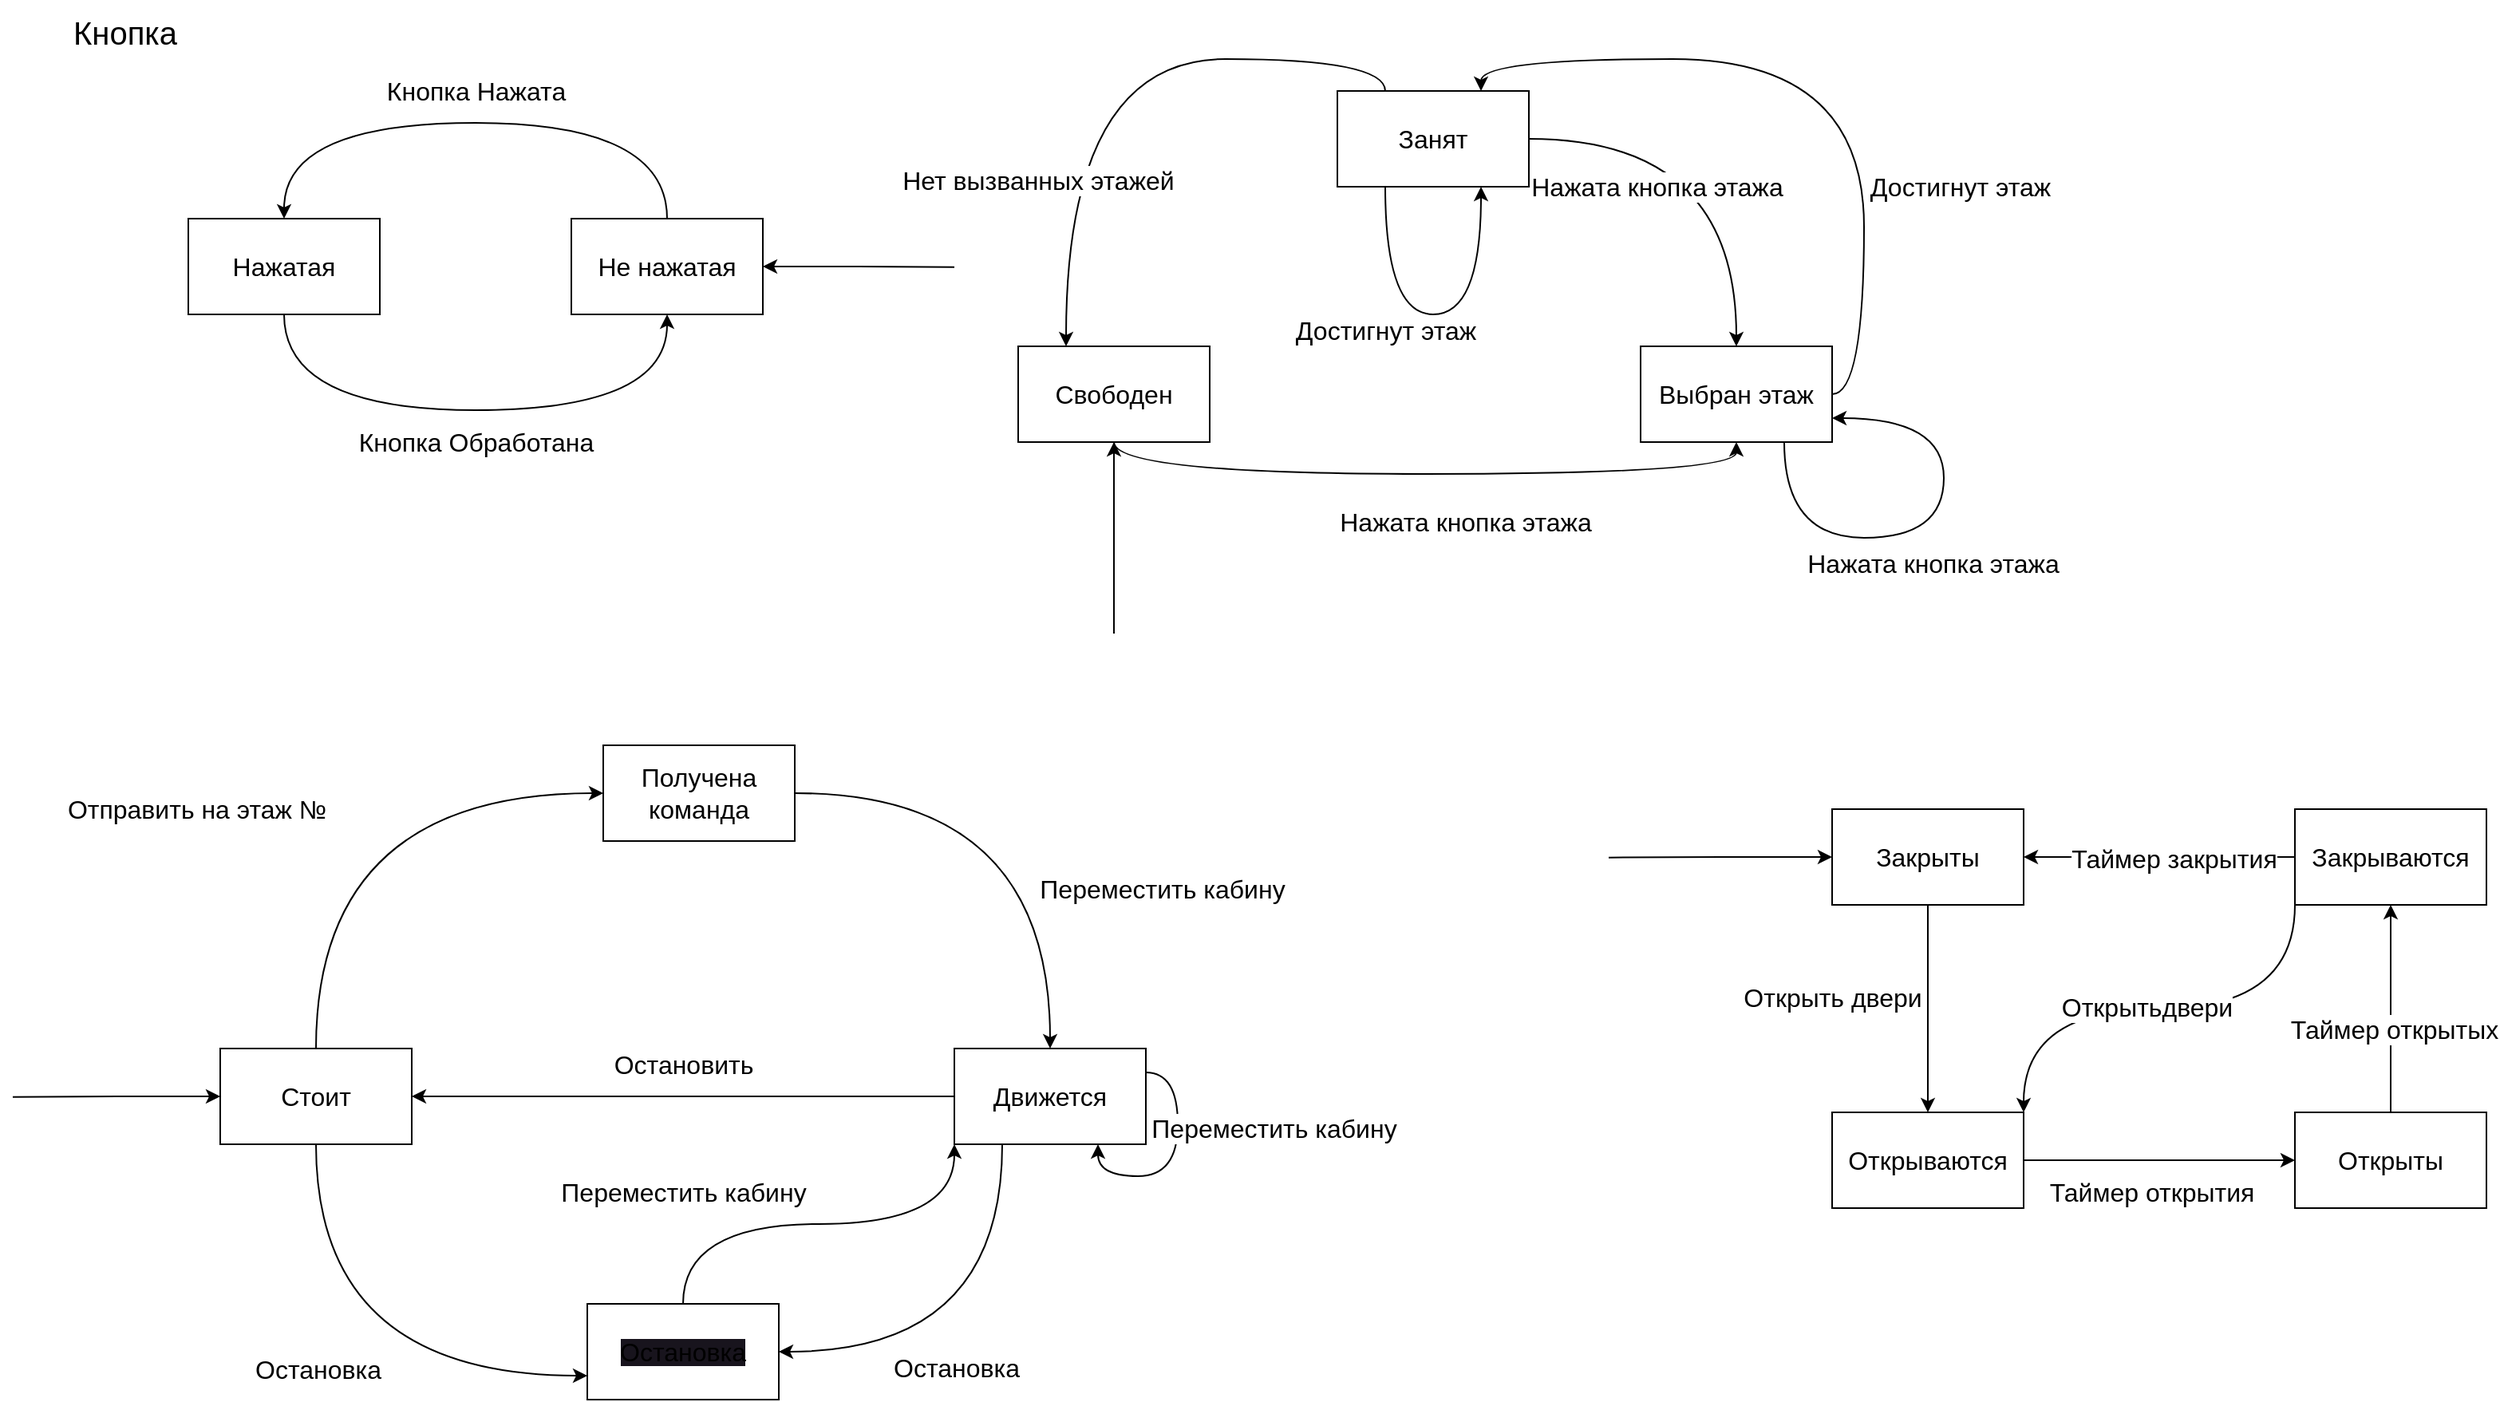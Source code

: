 <mxfile version="24.4.0" type="device">
  <diagram name="Page-1" id="58cdce13-f638-feb5-8d6f-7d28b1aa9fa0">
    <mxGraphModel dx="1004" dy="694" grid="1" gridSize="10" guides="1" tooltips="1" connect="1" arrows="1" fold="1" page="1" pageScale="1" pageWidth="1100" pageHeight="850" background="none" math="0" shadow="0">
      <root>
        <mxCell id="0" />
        <mxCell id="1" parent="0" />
        <mxCell id="8HFCMOC2fO_R-oTeLwZA-4" style="edgeStyle=orthogonalEdgeStyle;rounded=0;orthogonalLoop=1;jettySize=auto;html=1;exitX=0.5;exitY=1;exitDx=0;exitDy=0;entryX=0.5;entryY=1;entryDx=0;entryDy=0;curved=1;" parent="1" source="8HFCMOC2fO_R-oTeLwZA-1" target="8HFCMOC2fO_R-oTeLwZA-2" edge="1">
          <mxGeometry relative="1" as="geometry">
            <Array as="points">
              <mxPoint x="220" y="280" />
              <mxPoint x="460" y="280" />
            </Array>
          </mxGeometry>
        </mxCell>
        <mxCell id="8HFCMOC2fO_R-oTeLwZA-5" value="Кнопка Обработана" style="edgeLabel;html=1;align=center;verticalAlign=middle;resizable=0;points=[];fontSize=16;" parent="8HFCMOC2fO_R-oTeLwZA-4" vertex="1" connectable="0">
          <mxGeometry x="0.125" y="-1" relative="1" as="geometry">
            <mxPoint x="-23" y="19" as="offset" />
          </mxGeometry>
        </mxCell>
        <mxCell id="8HFCMOC2fO_R-oTeLwZA-1" value="Нажатая" style="rounded=0;whiteSpace=wrap;html=1;fontSize=16;" parent="1" vertex="1">
          <mxGeometry x="160" y="160" width="120" height="60" as="geometry" />
        </mxCell>
        <mxCell id="8HFCMOC2fO_R-oTeLwZA-3" style="edgeStyle=orthogonalEdgeStyle;rounded=0;orthogonalLoop=1;jettySize=auto;html=1;exitX=0.5;exitY=0;exitDx=0;exitDy=0;entryX=0.5;entryY=0;entryDx=0;entryDy=0;curved=1;" parent="1" source="8HFCMOC2fO_R-oTeLwZA-2" target="8HFCMOC2fO_R-oTeLwZA-1" edge="1">
          <mxGeometry relative="1" as="geometry">
            <Array as="points">
              <mxPoint x="460" y="100" />
              <mxPoint x="220" y="100" />
            </Array>
          </mxGeometry>
        </mxCell>
        <mxCell id="8HFCMOC2fO_R-oTeLwZA-7" value="Кнопка Нажата" style="edgeLabel;html=1;align=center;verticalAlign=middle;resizable=0;points=[];fontSize=16;" parent="8HFCMOC2fO_R-oTeLwZA-3" vertex="1" connectable="0">
          <mxGeometry x="0.036" y="3" relative="1" as="geometry">
            <mxPoint x="6" y="-23" as="offset" />
          </mxGeometry>
        </mxCell>
        <mxCell id="8HFCMOC2fO_R-oTeLwZA-61" style="edgeStyle=orthogonalEdgeStyle;rounded=0;orthogonalLoop=1;jettySize=auto;html=1;exitX=1;exitY=0.5;exitDx=0;exitDy=0;startArrow=classic;startFill=1;endArrow=none;endFill=0;" parent="1" source="8HFCMOC2fO_R-oTeLwZA-2" edge="1">
          <mxGeometry relative="1" as="geometry">
            <mxPoint x="640" y="190.333" as="targetPoint" />
          </mxGeometry>
        </mxCell>
        <mxCell id="8HFCMOC2fO_R-oTeLwZA-2" value="Не нажатая" style="rounded=0;whiteSpace=wrap;html=1;fontSize=16;" parent="1" vertex="1">
          <mxGeometry x="400" y="160" width="120" height="60" as="geometry" />
        </mxCell>
        <mxCell id="8HFCMOC2fO_R-oTeLwZA-8" value="&lt;font style=&quot;font-size: 20px;&quot;&gt;Кнопка&lt;/font&gt;" style="text;html=1;align=center;verticalAlign=middle;resizable=0;points=[];autosize=1;strokeColor=none;fillColor=none;" parent="1" vertex="1">
          <mxGeometry x="75" y="23" width="90" height="40" as="geometry" />
        </mxCell>
        <mxCell id="8HFCMOC2fO_R-oTeLwZA-14" style="edgeStyle=orthogonalEdgeStyle;rounded=0;orthogonalLoop=1;jettySize=auto;html=1;exitX=0.25;exitY=0;exitDx=0;exitDy=0;entryX=0.25;entryY=0;entryDx=0;entryDy=0;curved=1;" parent="1" source="8HFCMOC2fO_R-oTeLwZA-9" target="8HFCMOC2fO_R-oTeLwZA-10" edge="1">
          <mxGeometry relative="1" as="geometry" />
        </mxCell>
        <mxCell id="8HFCMOC2fO_R-oTeLwZA-24" value="&amp;nbsp;Нет вызванных этажей" style="edgeLabel;html=1;align=center;verticalAlign=middle;resizable=0;points=[];fontSize=16;" parent="8HFCMOC2fO_R-oTeLwZA-14" vertex="1" connectable="0">
          <mxGeometry x="0.477" y="11" relative="1" as="geometry">
            <mxPoint x="-31" as="offset" />
          </mxGeometry>
        </mxCell>
        <mxCell id="8HFCMOC2fO_R-oTeLwZA-15" style="edgeStyle=orthogonalEdgeStyle;rounded=0;orthogonalLoop=1;jettySize=auto;html=1;exitX=1;exitY=0.5;exitDx=0;exitDy=0;entryX=0.5;entryY=0;entryDx=0;entryDy=0;curved=1;" parent="1" source="8HFCMOC2fO_R-oTeLwZA-9" target="8HFCMOC2fO_R-oTeLwZA-11" edge="1">
          <mxGeometry relative="1" as="geometry" />
        </mxCell>
        <mxCell id="8HFCMOC2fO_R-oTeLwZA-18" style="edgeStyle=orthogonalEdgeStyle;rounded=0;orthogonalLoop=1;jettySize=auto;html=1;exitX=0.25;exitY=1;exitDx=0;exitDy=0;entryX=0.75;entryY=1;entryDx=0;entryDy=0;curved=1;" parent="1" source="8HFCMOC2fO_R-oTeLwZA-9" target="8HFCMOC2fO_R-oTeLwZA-9" edge="1">
          <mxGeometry relative="1" as="geometry">
            <mxPoint x="909.857" y="240" as="targetPoint" />
            <Array as="points">
              <mxPoint x="910" y="220" />
              <mxPoint x="970" y="220" />
            </Array>
          </mxGeometry>
        </mxCell>
        <mxCell id="8HFCMOC2fO_R-oTeLwZA-9" value="Занят" style="rounded=0;whiteSpace=wrap;html=1;fontSize=16;" parent="1" vertex="1">
          <mxGeometry x="880" y="80" width="120" height="60" as="geometry" />
        </mxCell>
        <mxCell id="8HFCMOC2fO_R-oTeLwZA-12" style="edgeStyle=orthogonalEdgeStyle;rounded=0;orthogonalLoop=1;jettySize=auto;html=1;exitX=0.5;exitY=1;exitDx=0;exitDy=0;entryX=0.5;entryY=1;entryDx=0;entryDy=0;curved=1;" parent="1" source="8HFCMOC2fO_R-oTeLwZA-10" target="8HFCMOC2fO_R-oTeLwZA-11" edge="1">
          <mxGeometry relative="1" as="geometry" />
        </mxCell>
        <mxCell id="8HFCMOC2fO_R-oTeLwZA-60" style="edgeStyle=orthogonalEdgeStyle;rounded=0;orthogonalLoop=1;jettySize=auto;html=1;exitX=0.5;exitY=1;exitDx=0;exitDy=0;endArrow=none;endFill=0;startArrow=classic;startFill=1;" parent="1" source="8HFCMOC2fO_R-oTeLwZA-10" edge="1">
          <mxGeometry relative="1" as="geometry">
            <mxPoint x="740" y="420" as="targetPoint" />
          </mxGeometry>
        </mxCell>
        <mxCell id="8HFCMOC2fO_R-oTeLwZA-10" value="Свободен" style="rounded=0;whiteSpace=wrap;html=1;fontSize=16;" parent="1" vertex="1">
          <mxGeometry x="680" y="240" width="120" height="60" as="geometry" />
        </mxCell>
        <mxCell id="8HFCMOC2fO_R-oTeLwZA-13" style="edgeStyle=orthogonalEdgeStyle;rounded=0;orthogonalLoop=1;jettySize=auto;html=1;exitX=1;exitY=0.5;exitDx=0;exitDy=0;entryX=0.75;entryY=0;entryDx=0;entryDy=0;curved=1;" parent="1" source="8HFCMOC2fO_R-oTeLwZA-11" target="8HFCMOC2fO_R-oTeLwZA-9" edge="1">
          <mxGeometry relative="1" as="geometry" />
        </mxCell>
        <mxCell id="8HFCMOC2fO_R-oTeLwZA-19" value="Нажата кнопка этажа" style="edgeLabel;html=1;align=center;verticalAlign=middle;resizable=0;points=[];fontSize=16;" parent="8HFCMOC2fO_R-oTeLwZA-13" vertex="1" connectable="0">
          <mxGeometry x="-0.381" relative="1" as="geometry">
            <mxPoint x="-130" y="1" as="offset" />
          </mxGeometry>
        </mxCell>
        <mxCell id="8HFCMOC2fO_R-oTeLwZA-21" value="Достигнут этаж" style="edgeLabel;html=1;align=center;verticalAlign=middle;resizable=0;points=[];fontSize=16;" parent="8HFCMOC2fO_R-oTeLwZA-13" vertex="1" connectable="0">
          <mxGeometry x="-0.626" y="3" relative="1" as="geometry">
            <mxPoint x="63" y="-59" as="offset" />
          </mxGeometry>
        </mxCell>
        <mxCell id="8HFCMOC2fO_R-oTeLwZA-17" style="edgeStyle=orthogonalEdgeStyle;rounded=0;orthogonalLoop=1;jettySize=auto;html=1;exitX=0.75;exitY=1;exitDx=0;exitDy=0;entryX=1;entryY=0.75;entryDx=0;entryDy=0;curved=1;" parent="1" source="8HFCMOC2fO_R-oTeLwZA-11" target="8HFCMOC2fO_R-oTeLwZA-11" edge="1">
          <mxGeometry relative="1" as="geometry">
            <mxPoint x="1210" y="290" as="targetPoint" />
            <Array as="points">
              <mxPoint x="1160" y="360" />
              <mxPoint x="1260" y="360" />
              <mxPoint x="1260" y="285" />
            </Array>
          </mxGeometry>
        </mxCell>
        <mxCell id="8HFCMOC2fO_R-oTeLwZA-11" value="Выбран этаж" style="rounded=0;whiteSpace=wrap;html=1;fontSize=16;" parent="1" vertex="1">
          <mxGeometry x="1070" y="240" width="120" height="60" as="geometry" />
        </mxCell>
        <mxCell id="8HFCMOC2fO_R-oTeLwZA-20" value="Нажата кнопка этажа" style="edgeLabel;html=1;align=center;verticalAlign=middle;resizable=0;points=[];fontSize=16;" parent="1" vertex="1" connectable="0">
          <mxGeometry x="960" y="350.001" as="geometry" />
        </mxCell>
        <mxCell id="8HFCMOC2fO_R-oTeLwZA-22" value="Нажата кнопка этажа" style="edgeLabel;html=1;align=center;verticalAlign=middle;resizable=0;points=[];fontSize=16;" parent="1" vertex="1" connectable="0">
          <mxGeometry x="1050" y="210.001" as="geometry">
            <mxPoint x="203" y="166" as="offset" />
          </mxGeometry>
        </mxCell>
        <mxCell id="8HFCMOC2fO_R-oTeLwZA-23" value="Достигнут этаж" style="edgeLabel;html=1;align=center;verticalAlign=middle;resizable=0;points=[];fontSize=16;" parent="1" vertex="1" connectable="0">
          <mxGeometry x="910" y="230.001" as="geometry" />
        </mxCell>
        <mxCell id="8HFCMOC2fO_R-oTeLwZA-28" style="edgeStyle=orthogonalEdgeStyle;rounded=0;orthogonalLoop=1;jettySize=auto;html=1;exitX=0.5;exitY=0;exitDx=0;exitDy=0;entryX=0;entryY=0.5;entryDx=0;entryDy=0;curved=1;" parent="1" source="8HFCMOC2fO_R-oTeLwZA-25" target="8HFCMOC2fO_R-oTeLwZA-26" edge="1">
          <mxGeometry relative="1" as="geometry" />
        </mxCell>
        <mxCell id="8HFCMOC2fO_R-oTeLwZA-33" value="Отправить на этаж №" style="edgeLabel;html=1;align=center;verticalAlign=middle;resizable=0;points=[];fontSize=16;" parent="8HFCMOC2fO_R-oTeLwZA-28" vertex="1" connectable="0">
          <mxGeometry x="-0.469" y="-1" relative="1" as="geometry">
            <mxPoint x="-76" y="-60" as="offset" />
          </mxGeometry>
        </mxCell>
        <mxCell id="8HFCMOC2fO_R-oTeLwZA-59" style="edgeStyle=orthogonalEdgeStyle;rounded=0;orthogonalLoop=1;jettySize=auto;html=1;exitX=0;exitY=0.5;exitDx=0;exitDy=0;startArrow=classic;startFill=1;endArrow=none;endFill=0;" parent="1" source="8HFCMOC2fO_R-oTeLwZA-25" edge="1">
          <mxGeometry relative="1" as="geometry">
            <mxPoint x="50" y="710.333" as="targetPoint" />
          </mxGeometry>
        </mxCell>
        <mxCell id="ngimooDo5sWMY0rWT6id-6" style="edgeStyle=orthogonalEdgeStyle;rounded=0;orthogonalLoop=1;jettySize=auto;html=1;exitX=0.5;exitY=1;exitDx=0;exitDy=0;entryX=0;entryY=0.75;entryDx=0;entryDy=0;curved=1;" edge="1" parent="1" source="8HFCMOC2fO_R-oTeLwZA-25" target="ngimooDo5sWMY0rWT6id-1">
          <mxGeometry relative="1" as="geometry" />
        </mxCell>
        <mxCell id="ngimooDo5sWMY0rWT6id-7" value="&lt;font style=&quot;font-size: 16px;&quot;&gt;Остановка&lt;/font&gt;" style="edgeLabel;html=1;align=center;verticalAlign=middle;resizable=0;points=[];" vertex="1" connectable="0" parent="ngimooDo5sWMY0rWT6id-6">
          <mxGeometry x="-0.107" y="1" relative="1" as="geometry">
            <mxPoint as="offset" />
          </mxGeometry>
        </mxCell>
        <mxCell id="8HFCMOC2fO_R-oTeLwZA-25" value="Стоит" style="rounded=0;whiteSpace=wrap;html=1;fontSize=16;" parent="1" vertex="1">
          <mxGeometry x="180" y="680" width="120" height="60" as="geometry" />
        </mxCell>
        <mxCell id="8HFCMOC2fO_R-oTeLwZA-29" style="edgeStyle=orthogonalEdgeStyle;rounded=0;orthogonalLoop=1;jettySize=auto;html=1;exitX=1;exitY=0.5;exitDx=0;exitDy=0;entryX=0.5;entryY=0;entryDx=0;entryDy=0;curved=1;" parent="1" source="8HFCMOC2fO_R-oTeLwZA-26" target="8HFCMOC2fO_R-oTeLwZA-27" edge="1">
          <mxGeometry relative="1" as="geometry" />
        </mxCell>
        <mxCell id="8HFCMOC2fO_R-oTeLwZA-31" value="Переместить кабину" style="edgeLabel;html=1;align=center;verticalAlign=middle;resizable=0;points=[];fontSize=16;" parent="8HFCMOC2fO_R-oTeLwZA-29" vertex="1" connectable="0">
          <mxGeometry x="-0.019" y="-1" relative="1" as="geometry">
            <mxPoint x="73" y="59" as="offset" />
          </mxGeometry>
        </mxCell>
        <mxCell id="8HFCMOC2fO_R-oTeLwZA-26" value="Получена команда" style="rounded=0;whiteSpace=wrap;html=1;fontSize=16;" parent="1" vertex="1">
          <mxGeometry x="420" y="490" width="120" height="60" as="geometry" />
        </mxCell>
        <mxCell id="8HFCMOC2fO_R-oTeLwZA-38" style="edgeStyle=orthogonalEdgeStyle;rounded=0;orthogonalLoop=1;jettySize=auto;html=1;exitX=0.25;exitY=1;exitDx=0;exitDy=0;entryX=1;entryY=0.5;entryDx=0;entryDy=0;curved=1;" parent="1" source="8HFCMOC2fO_R-oTeLwZA-27" target="ngimooDo5sWMY0rWT6id-1" edge="1">
          <mxGeometry relative="1" as="geometry" />
        </mxCell>
        <mxCell id="8HFCMOC2fO_R-oTeLwZA-39" value="Остановка" style="edgeLabel;html=1;align=center;verticalAlign=middle;resizable=0;points=[];fontSize=16;" parent="8HFCMOC2fO_R-oTeLwZA-38" vertex="1" connectable="0">
          <mxGeometry x="0.198" y="3" relative="1" as="geometry">
            <mxPoint x="2" y="7" as="offset" />
          </mxGeometry>
        </mxCell>
        <mxCell id="ngimooDo5sWMY0rWT6id-4" style="edgeStyle=orthogonalEdgeStyle;rounded=0;orthogonalLoop=1;jettySize=auto;html=1;exitX=0;exitY=0.5;exitDx=0;exitDy=0;entryX=1;entryY=0.5;entryDx=0;entryDy=0;" edge="1" parent="1" source="8HFCMOC2fO_R-oTeLwZA-27" target="8HFCMOC2fO_R-oTeLwZA-25">
          <mxGeometry relative="1" as="geometry" />
        </mxCell>
        <mxCell id="ngimooDo5sWMY0rWT6id-5" value="&lt;font style=&quot;font-size: 16px;&quot;&gt;Остановить&lt;/font&gt;" style="edgeLabel;html=1;align=center;verticalAlign=middle;resizable=0;points=[];" vertex="1" connectable="0" parent="ngimooDo5sWMY0rWT6id-4">
          <mxGeometry x="0.327" y="-3" relative="1" as="geometry">
            <mxPoint x="55" y="-17" as="offset" />
          </mxGeometry>
        </mxCell>
        <mxCell id="8HFCMOC2fO_R-oTeLwZA-27" value="Движется" style="rounded=0;whiteSpace=wrap;html=1;fontSize=16;" parent="1" vertex="1">
          <mxGeometry x="640" y="680" width="120" height="60" as="geometry" />
        </mxCell>
        <mxCell id="8HFCMOC2fO_R-oTeLwZA-36" style="edgeStyle=orthogonalEdgeStyle;rounded=0;orthogonalLoop=1;jettySize=auto;html=1;exitX=1;exitY=0.25;exitDx=0;exitDy=0;entryX=0.75;entryY=1;entryDx=0;entryDy=0;curved=1;" parent="1" source="8HFCMOC2fO_R-oTeLwZA-27" target="8HFCMOC2fO_R-oTeLwZA-27" edge="1">
          <mxGeometry relative="1" as="geometry" />
        </mxCell>
        <mxCell id="8HFCMOC2fO_R-oTeLwZA-37" value="Переместить кабину" style="edgeLabel;html=1;align=center;verticalAlign=middle;resizable=0;points=[];fontSize=16;" parent="1" vertex="1" connectable="0">
          <mxGeometry x="840.003" y="730.0" as="geometry" />
        </mxCell>
        <mxCell id="8HFCMOC2fO_R-oTeLwZA-45" style="edgeStyle=orthogonalEdgeStyle;rounded=0;orthogonalLoop=1;jettySize=auto;html=1;exitX=0.5;exitY=1;exitDx=0;exitDy=0;entryX=0.5;entryY=0;entryDx=0;entryDy=0;" parent="1" source="8HFCMOC2fO_R-oTeLwZA-41" target="8HFCMOC2fO_R-oTeLwZA-42" edge="1">
          <mxGeometry relative="1" as="geometry" />
        </mxCell>
        <mxCell id="8HFCMOC2fO_R-oTeLwZA-52" value="Открыть двери" style="edgeLabel;html=1;align=center;verticalAlign=middle;resizable=0;points=[];fontSize=16;" parent="8HFCMOC2fO_R-oTeLwZA-45" vertex="1" connectable="0">
          <mxGeometry x="-0.11" y="-3" relative="1" as="geometry">
            <mxPoint x="-57" as="offset" />
          </mxGeometry>
        </mxCell>
        <mxCell id="8HFCMOC2fO_R-oTeLwZA-58" style="edgeStyle=orthogonalEdgeStyle;rounded=0;orthogonalLoop=1;jettySize=auto;html=1;exitX=0;exitY=0.5;exitDx=0;exitDy=0;startArrow=classic;startFill=1;endArrow=none;endFill=0;" parent="1" source="8HFCMOC2fO_R-oTeLwZA-41" edge="1">
          <mxGeometry relative="1" as="geometry">
            <mxPoint x="1050" y="560.333" as="targetPoint" />
          </mxGeometry>
        </mxCell>
        <mxCell id="8HFCMOC2fO_R-oTeLwZA-41" value="Закрыты" style="rounded=0;whiteSpace=wrap;html=1;fontSize=16;" parent="1" vertex="1">
          <mxGeometry x="1190" y="530" width="120" height="60" as="geometry" />
        </mxCell>
        <mxCell id="8HFCMOC2fO_R-oTeLwZA-46" style="edgeStyle=orthogonalEdgeStyle;rounded=0;orthogonalLoop=1;jettySize=auto;html=1;exitX=1;exitY=0.5;exitDx=0;exitDy=0;entryX=0;entryY=0.5;entryDx=0;entryDy=0;" parent="1" source="8HFCMOC2fO_R-oTeLwZA-42" target="8HFCMOC2fO_R-oTeLwZA-43" edge="1">
          <mxGeometry relative="1" as="geometry" />
        </mxCell>
        <mxCell id="8HFCMOC2fO_R-oTeLwZA-53" value="Таймер открытия" style="edgeLabel;html=1;align=center;verticalAlign=middle;resizable=0;points=[];fontSize=16;" parent="8HFCMOC2fO_R-oTeLwZA-46" vertex="1" connectable="0">
          <mxGeometry x="-0.059" y="-3" relative="1" as="geometry">
            <mxPoint y="17" as="offset" />
          </mxGeometry>
        </mxCell>
        <mxCell id="8HFCMOC2fO_R-oTeLwZA-42" value="Открываются" style="rounded=0;whiteSpace=wrap;html=1;fontSize=16;" parent="1" vertex="1">
          <mxGeometry x="1190" y="720" width="120" height="60" as="geometry" />
        </mxCell>
        <mxCell id="8HFCMOC2fO_R-oTeLwZA-47" style="edgeStyle=orthogonalEdgeStyle;rounded=0;orthogonalLoop=1;jettySize=auto;html=1;exitX=0.5;exitY=0;exitDx=0;exitDy=0;entryX=0.5;entryY=1;entryDx=0;entryDy=0;" parent="1" source="8HFCMOC2fO_R-oTeLwZA-43" target="8HFCMOC2fO_R-oTeLwZA-44" edge="1">
          <mxGeometry relative="1" as="geometry" />
        </mxCell>
        <mxCell id="8HFCMOC2fO_R-oTeLwZA-54" value="Таймер открытых" style="edgeLabel;html=1;align=center;verticalAlign=middle;resizable=0;points=[];fontSize=16;" parent="8HFCMOC2fO_R-oTeLwZA-47" vertex="1" connectable="0">
          <mxGeometry x="-0.197" y="-2" relative="1" as="geometry">
            <mxPoint as="offset" />
          </mxGeometry>
        </mxCell>
        <mxCell id="8HFCMOC2fO_R-oTeLwZA-43" value="Открыты" style="rounded=0;whiteSpace=wrap;html=1;fontSize=16;" parent="1" vertex="1">
          <mxGeometry x="1480" y="720" width="120" height="60" as="geometry" />
        </mxCell>
        <mxCell id="8HFCMOC2fO_R-oTeLwZA-48" style="edgeStyle=orthogonalEdgeStyle;rounded=0;orthogonalLoop=1;jettySize=auto;html=1;exitX=0;exitY=0.5;exitDx=0;exitDy=0;entryX=1;entryY=0.5;entryDx=0;entryDy=0;" parent="1" source="8HFCMOC2fO_R-oTeLwZA-44" target="8HFCMOC2fO_R-oTeLwZA-41" edge="1">
          <mxGeometry relative="1" as="geometry" />
        </mxCell>
        <mxCell id="8HFCMOC2fO_R-oTeLwZA-55" value="Таймер закрытия" style="edgeLabel;html=1;align=center;verticalAlign=middle;resizable=0;points=[];fontSize=16;" parent="8HFCMOC2fO_R-oTeLwZA-48" vertex="1" connectable="0">
          <mxGeometry x="-0.098" y="1" relative="1" as="geometry">
            <mxPoint as="offset" />
          </mxGeometry>
        </mxCell>
        <mxCell id="8HFCMOC2fO_R-oTeLwZA-51" style="edgeStyle=orthogonalEdgeStyle;rounded=0;orthogonalLoop=1;jettySize=auto;html=1;exitX=0;exitY=1;exitDx=0;exitDy=0;entryX=1;entryY=0;entryDx=0;entryDy=0;curved=1;" parent="1" source="8HFCMOC2fO_R-oTeLwZA-44" target="8HFCMOC2fO_R-oTeLwZA-42" edge="1">
          <mxGeometry relative="1" as="geometry" />
        </mxCell>
        <mxCell id="8HFCMOC2fO_R-oTeLwZA-56" value="Открытьдвери" style="edgeLabel;html=1;align=center;verticalAlign=middle;resizable=0;points=[];fontSize=16;" parent="8HFCMOC2fO_R-oTeLwZA-51" vertex="1" connectable="0">
          <mxGeometry x="0.056" y="-1" relative="1" as="geometry">
            <mxPoint as="offset" />
          </mxGeometry>
        </mxCell>
        <mxCell id="8HFCMOC2fO_R-oTeLwZA-44" value="Закрываются" style="rounded=0;whiteSpace=wrap;html=1;fontSize=16;" parent="1" vertex="1">
          <mxGeometry x="1480" y="530" width="120" height="60" as="geometry" />
        </mxCell>
        <mxCell id="ngimooDo5sWMY0rWT6id-2" style="edgeStyle=orthogonalEdgeStyle;rounded=0;orthogonalLoop=1;jettySize=auto;html=1;exitX=0.5;exitY=0;exitDx=0;exitDy=0;entryX=0;entryY=1;entryDx=0;entryDy=0;curved=1;" edge="1" parent="1" source="ngimooDo5sWMY0rWT6id-1" target="8HFCMOC2fO_R-oTeLwZA-27">
          <mxGeometry relative="1" as="geometry" />
        </mxCell>
        <mxCell id="ngimooDo5sWMY0rWT6id-3" value="&lt;span style=&quot;font-size: 16px;&quot;&gt;Переместить кабину&lt;/span&gt;" style="edgeLabel;html=1;align=center;verticalAlign=middle;resizable=0;points=[];" vertex="1" connectable="0" parent="ngimooDo5sWMY0rWT6id-2">
          <mxGeometry x="0.141" relative="1" as="geometry">
            <mxPoint x="-104" y="-20" as="offset" />
          </mxGeometry>
        </mxCell>
        <mxCell id="ngimooDo5sWMY0rWT6id-1" value="&lt;span style=&quot;font-size: 16px; text-wrap: nowrap; background-color: rgb(24, 20, 29);&quot;&gt;Остановка&lt;/span&gt;" style="rounded=0;whiteSpace=wrap;html=1;" vertex="1" parent="1">
          <mxGeometry x="410" y="840" width="120" height="60" as="geometry" />
        </mxCell>
      </root>
    </mxGraphModel>
  </diagram>
</mxfile>
